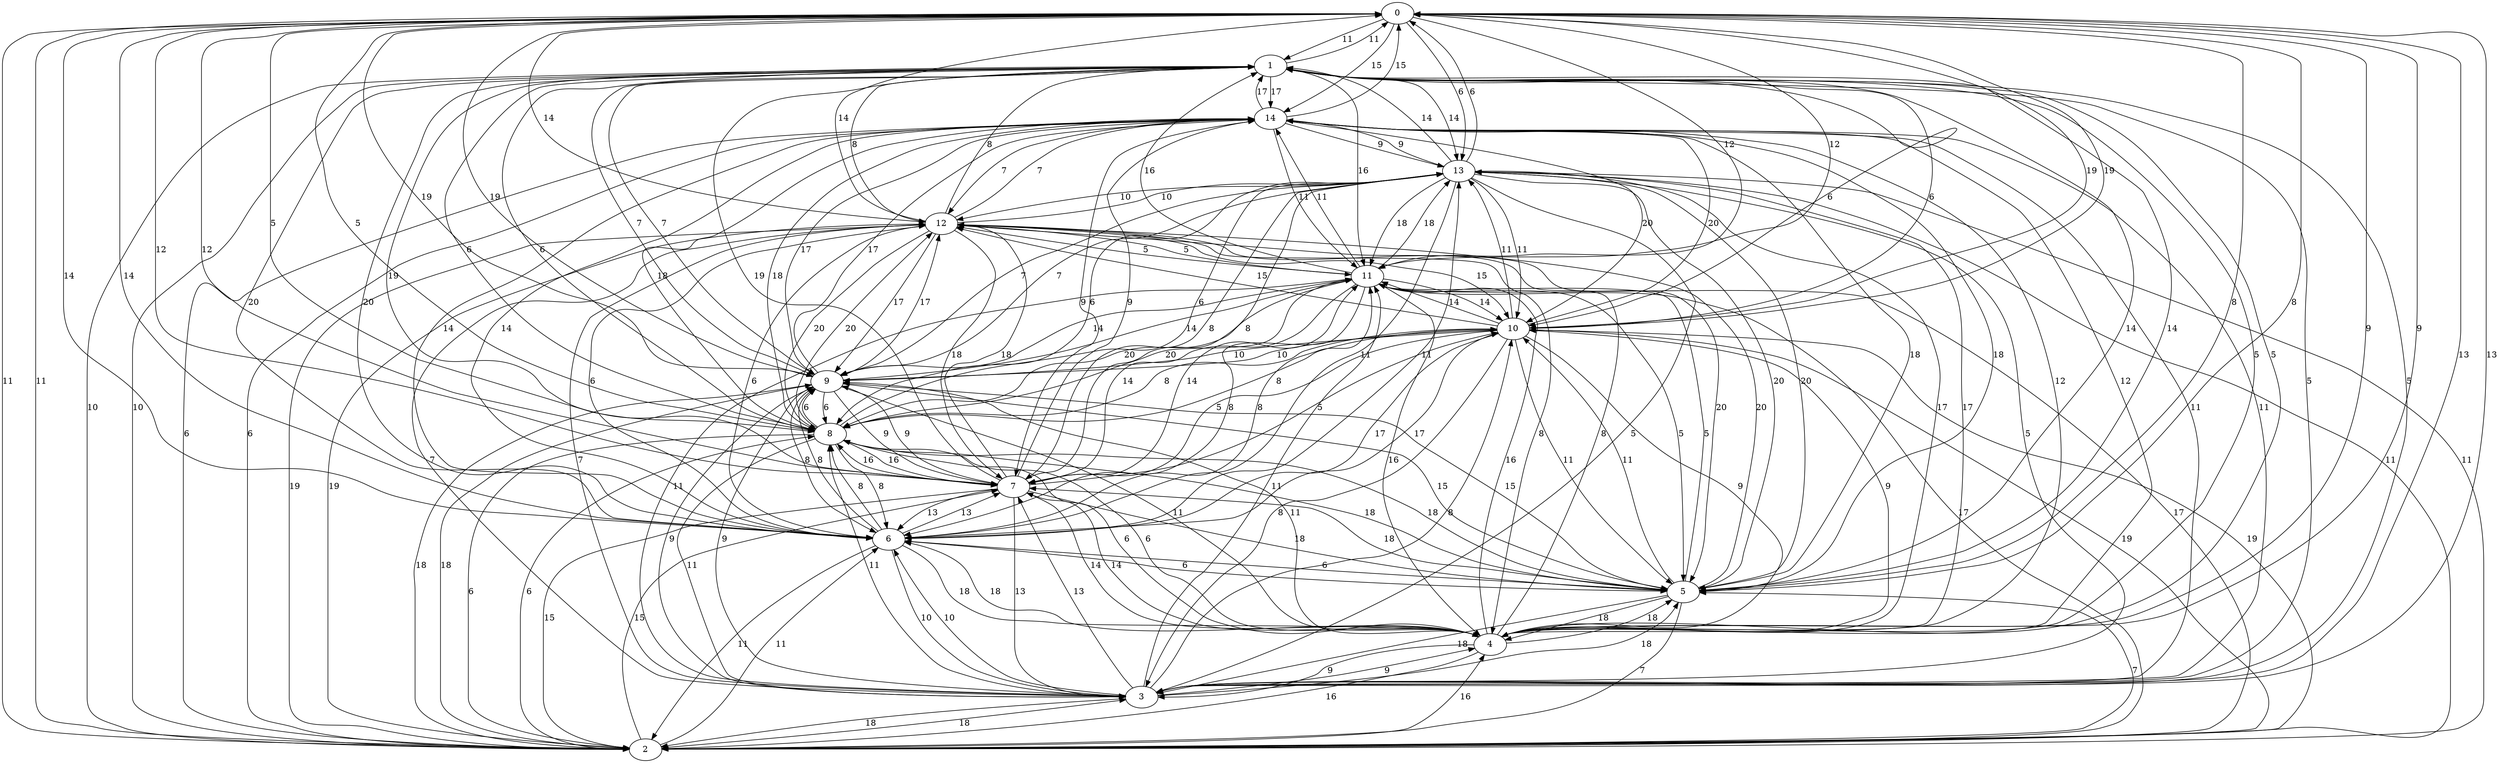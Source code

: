 digraph G {
0 -> 1 [label="11"];
0 -> 2 [label="11"];
0 -> 3 [label="13"];
0 -> 4 [label="9"];
0 -> 5 [label="8"];
0 -> 6 [label="14"];
0 -> 7 [label="12"];
0 -> 8 [label="5"];
0 -> 9 [label="19"];
0 -> 10 [label="19"];
0 -> 11 [label="12"];
0 -> 12 [label="14"];
0 -> 13 [label="6"];
0 -> 14 [label="15"];
1 -> 0 [label="11"];
1 -> 2 [label="10"];
1 -> 3 [label="5"];
1 -> 4 [label="5"];
1 -> 5 [label="14"];
1 -> 6 [label="20"];
1 -> 7 [label="19"];
1 -> 8 [label="6"];
1 -> 9 [label="7"];
1 -> 10 [label="6"];
1 -> 11 [label="16"];
1 -> 12 [label="8"];
1 -> 13 [label="14"];
1 -> 14 [label="17"];
2 -> 0 [label="11"];
2 -> 1 [label="10"];
2 -> 3 [label="18"];
2 -> 4 [label="16"];
2 -> 5 [label="7"];
2 -> 6 [label="11"];
2 -> 7 [label="15"];
2 -> 8 [label="6"];
2 -> 9 [label="18"];
2 -> 10 [label="19"];
2 -> 11 [label="17"];
2 -> 12 [label="19"];
2 -> 13 [label="11"];
2 -> 14 [label="6"];
3 -> 0 [label="13"];
3 -> 1 [label="5"];
3 -> 2 [label="18"];
3 -> 4 [label="9"];
3 -> 5 [label="18"];
3 -> 6 [label="10"];
3 -> 7 [label="13"];
3 -> 8 [label="11"];
3 -> 9 [label="9"];
3 -> 10 [label="8"];
3 -> 11 [label="11"];
3 -> 12 [label="7"];
3 -> 13 [label="5"];
3 -> 14 [label="11"];
4 -> 0 [label="9"];
4 -> 1 [label="5"];
4 -> 2 [label="16"];
4 -> 3 [label="9"];
4 -> 5 [label="18"];
4 -> 6 [label="18"];
4 -> 7 [label="14"];
4 -> 8 [label="6"];
4 -> 9 [label="11"];
4 -> 10 [label="9"];
4 -> 11 [label="16"];
4 -> 12 [label="8"];
4 -> 13 [label="17"];
4 -> 14 [label="12"];
5 -> 0 [label="8"];
5 -> 1 [label="14"];
5 -> 2 [label="7"];
5 -> 3 [label="18"];
5 -> 4 [label="18"];
5 -> 6 [label="6"];
5 -> 7 [label="18"];
5 -> 8 [label="18"];
5 -> 9 [label="15"];
5 -> 10 [label="11"];
5 -> 11 [label="5"];
5 -> 12 [label="20"];
5 -> 13 [label="20"];
5 -> 14 [label="18"];
6 -> 0 [label="14"];
6 -> 1 [label="20"];
6 -> 2 [label="11"];
6 -> 3 [label="10"];
6 -> 4 [label="18"];
6 -> 5 [label="6"];
6 -> 7 [label="13"];
6 -> 8 [label="8"];
6 -> 9 [label="8"];
6 -> 10 [label="17"];
6 -> 11 [label="8"];
6 -> 12 [label="6"];
6 -> 13 [label="11"];
6 -> 14 [label="14"];
7 -> 0 [label="12"];
7 -> 1 [label="19"];
7 -> 2 [label="15"];
7 -> 3 [label="13"];
7 -> 4 [label="14"];
7 -> 5 [label="18"];
7 -> 6 [label="13"];
7 -> 8 [label="16"];
7 -> 9 [label="9"];
7 -> 10 [label="5"];
7 -> 11 [label="14"];
7 -> 12 [label="18"];
7 -> 13 [label="8"];
7 -> 14 [label="9"];
8 -> 0 [label="5"];
8 -> 1 [label="6"];
8 -> 2 [label="6"];
8 -> 3 [label="11"];
8 -> 4 [label="6"];
8 -> 5 [label="18"];
8 -> 6 [label="8"];
8 -> 7 [label="16"];
8 -> 9 [label="6"];
8 -> 10 [label="8"];
8 -> 11 [label="20"];
8 -> 12 [label="20"];
8 -> 13 [label="6"];
8 -> 14 [label="18"];
9 -> 0 [label="19"];
9 -> 1 [label="7"];
9 -> 2 [label="18"];
9 -> 3 [label="9"];
9 -> 4 [label="11"];
9 -> 5 [label="15"];
9 -> 6 [label="8"];
9 -> 7 [label="9"];
9 -> 8 [label="6"];
9 -> 10 [label="10"];
9 -> 11 [label="14"];
9 -> 12 [label="17"];
9 -> 13 [label="7"];
9 -> 14 [label="17"];
10 -> 0 [label="19"];
10 -> 1 [label="6"];
10 -> 2 [label="19"];
10 -> 3 [label="8"];
10 -> 4 [label="9"];
10 -> 5 [label="11"];
10 -> 6 [label="17"];
10 -> 7 [label="5"];
10 -> 8 [label="8"];
10 -> 9 [label="10"];
10 -> 11 [label="14"];
10 -> 12 [label="15"];
10 -> 13 [label="11"];
10 -> 14 [label="20"];
11 -> 0 [label="12"];
11 -> 1 [label="16"];
11 -> 2 [label="17"];
11 -> 3 [label="11"];
11 -> 4 [label="16"];
11 -> 5 [label="5"];
11 -> 6 [label="8"];
11 -> 7 [label="14"];
11 -> 8 [label="20"];
11 -> 9 [label="14"];
11 -> 10 [label="14"];
11 -> 12 [label="5"];
11 -> 13 [label="18"];
11 -> 14 [label="11"];
12 -> 0 [label="14"];
12 -> 1 [label="8"];
12 -> 2 [label="19"];
12 -> 3 [label="7"];
12 -> 4 [label="8"];
12 -> 5 [label="20"];
12 -> 6 [label="6"];
12 -> 7 [label="18"];
12 -> 8 [label="20"];
12 -> 9 [label="17"];
12 -> 10 [label="15"];
12 -> 11 [label="5"];
12 -> 13 [label="10"];
12 -> 14 [label="7"];
13 -> 0 [label="6"];
13 -> 1 [label="14"];
13 -> 2 [label="11"];
13 -> 3 [label="5"];
13 -> 4 [label="17"];
13 -> 5 [label="20"];
13 -> 6 [label="11"];
13 -> 7 [label="8"];
13 -> 8 [label="6"];
13 -> 9 [label="7"];
13 -> 10 [label="11"];
13 -> 11 [label="18"];
13 -> 12 [label="10"];
13 -> 14 [label="9"];
14 -> 0 [label="15"];
14 -> 1 [label="17"];
14 -> 2 [label="6"];
14 -> 3 [label="11"];
14 -> 4 [label="12"];
14 -> 5 [label="18"];
14 -> 6 [label="14"];
14 -> 7 [label="9"];
14 -> 8 [label="18"];
14 -> 9 [label="17"];
14 -> 10 [label="20"];
14 -> 11 [label="11"];
14 -> 12 [label="7"];
14 -> 13 [label="9"];
}
